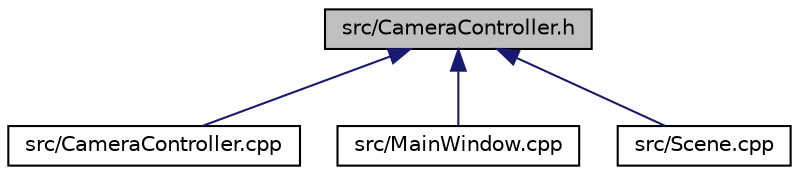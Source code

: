 digraph "src/CameraController.h"
{
  edge [fontname="Helvetica",fontsize="10",labelfontname="Helvetica",labelfontsize="10"];
  node [fontname="Helvetica",fontsize="10",shape=record];
  Node1 [label="src/CameraController.h",height=0.2,width=0.4,color="black", fillcolor="grey75", style="filled" fontcolor="black"];
  Node1 -> Node2 [dir="back",color="midnightblue",fontsize="10",style="solid"];
  Node2 [label="src/CameraController.cpp",height=0.2,width=0.4,color="black", fillcolor="white", style="filled",URL="$_camera_controller_8cpp.html"];
  Node1 -> Node3 [dir="back",color="midnightblue",fontsize="10",style="solid"];
  Node3 [label="src/MainWindow.cpp",height=0.2,width=0.4,color="black", fillcolor="white", style="filled",URL="$_main_window_8cpp.html"];
  Node1 -> Node4 [dir="back",color="midnightblue",fontsize="10",style="solid"];
  Node4 [label="src/Scene.cpp",height=0.2,width=0.4,color="black", fillcolor="white", style="filled",URL="$_scene_8cpp.html"];
}
